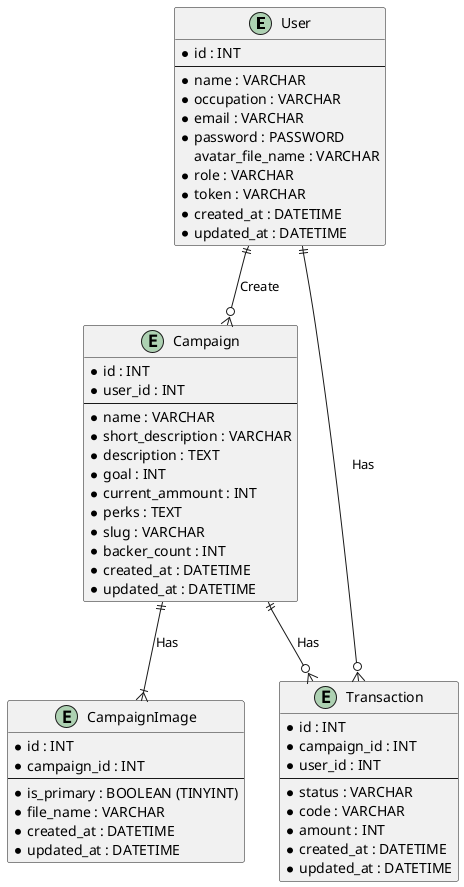@startuml

entity User {
    * id : INT
    --
    * name : VARCHAR
    * occupation : VARCHAR
    * email : VARCHAR
    * password : PASSWORD
    avatar_file_name : VARCHAR
    * role : VARCHAR
    * token : VARCHAR
    * created_at : DATETIME
    * updated_at : DATETIME
}

entity Campaign {
    * id : INT
    * user_id : INT
    --
    * name : VARCHAR
    * short_description : VARCHAR
    * description : TEXT
    * goal : INT
    * current_ammount : INT
    * perks : TEXT
    * slug : VARCHAR
    * backer_count : INT
    * created_at : DATETIME
    * updated_at : DATETIME
}

entity CampaignImage {
    * id : INT
    * campaign_id : INT
    --
    * is_primary : BOOLEAN (TINYINT)
    * file_name : VARCHAR
    * created_at : DATETIME
    * updated_at : DATETIME
}

entity Transaction {
    * id : INT
    * campaign_id : INT
    * user_id : INT
    --
    * status : VARCHAR
    * code : VARCHAR
    * amount : INT
    * created_at : DATETIME
    * updated_at : DATETIME
}

User ||--o{ Campaign : Create

Campaign ||--|{ CampaignImage : Has

User ||--o{ Transaction : Has

Campaign ||--o{ Transaction : Has

@enduml